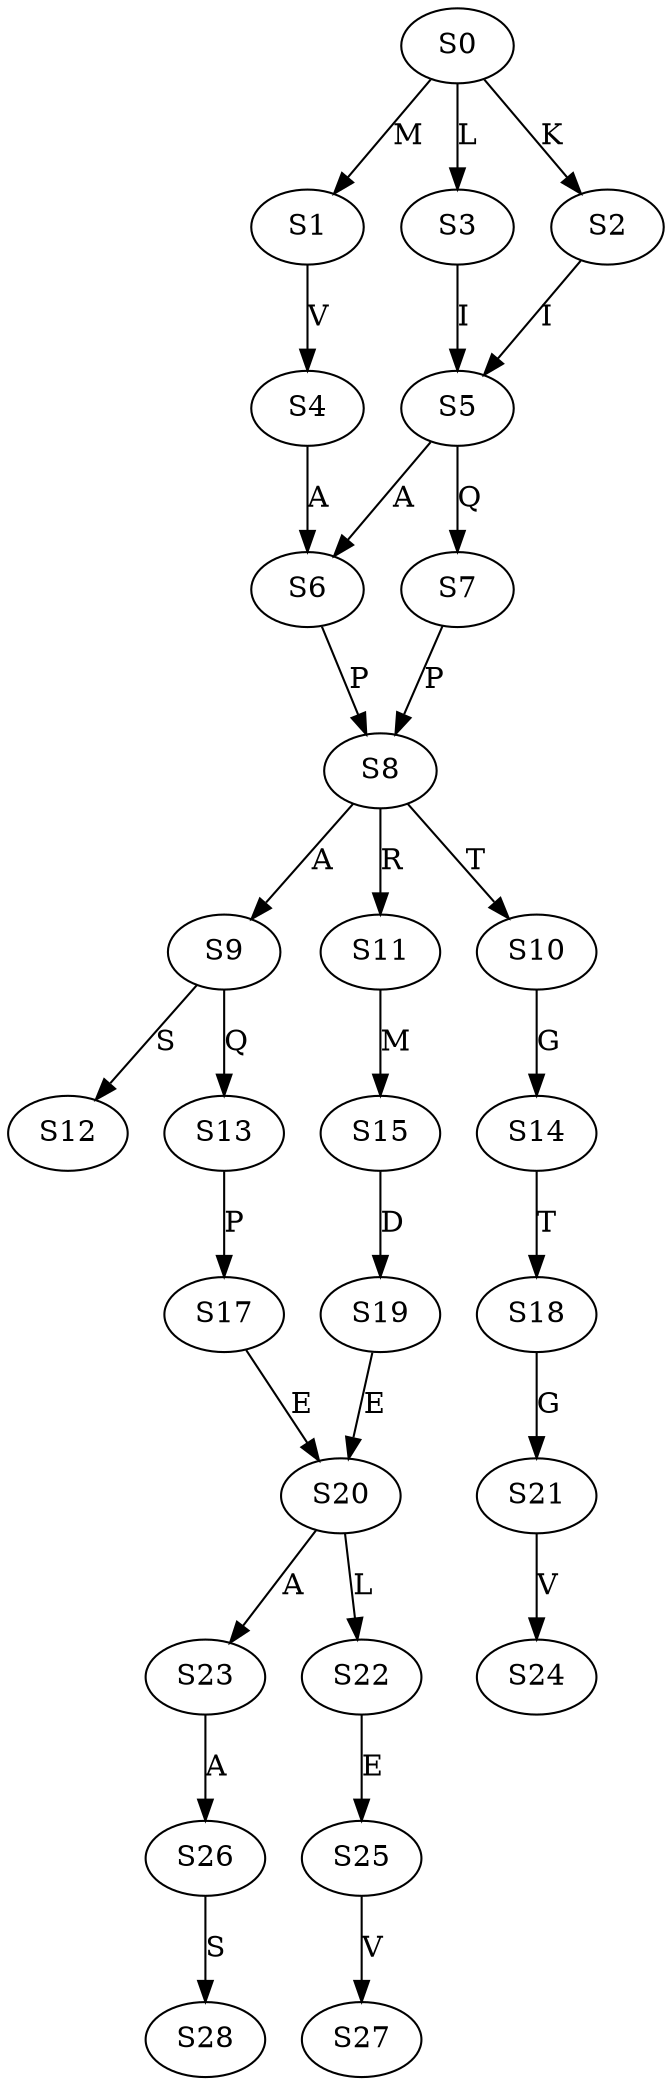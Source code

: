 strict digraph  {
	S0 -> S1 [ label = M ];
	S0 -> S2 [ label = K ];
	S0 -> S3 [ label = L ];
	S1 -> S4 [ label = V ];
	S2 -> S5 [ label = I ];
	S3 -> S5 [ label = I ];
	S4 -> S6 [ label = A ];
	S5 -> S6 [ label = A ];
	S5 -> S7 [ label = Q ];
	S6 -> S8 [ label = P ];
	S7 -> S8 [ label = P ];
	S8 -> S9 [ label = A ];
	S8 -> S10 [ label = T ];
	S8 -> S11 [ label = R ];
	S9 -> S12 [ label = S ];
	S9 -> S13 [ label = Q ];
	S10 -> S14 [ label = G ];
	S11 -> S15 [ label = M ];
	S13 -> S17 [ label = P ];
	S14 -> S18 [ label = T ];
	S15 -> S19 [ label = D ];
	S17 -> S20 [ label = E ];
	S18 -> S21 [ label = G ];
	S19 -> S20 [ label = E ];
	S20 -> S22 [ label = L ];
	S20 -> S23 [ label = A ];
	S21 -> S24 [ label = V ];
	S22 -> S25 [ label = E ];
	S23 -> S26 [ label = A ];
	S25 -> S27 [ label = V ];
	S26 -> S28 [ label = S ];
}
